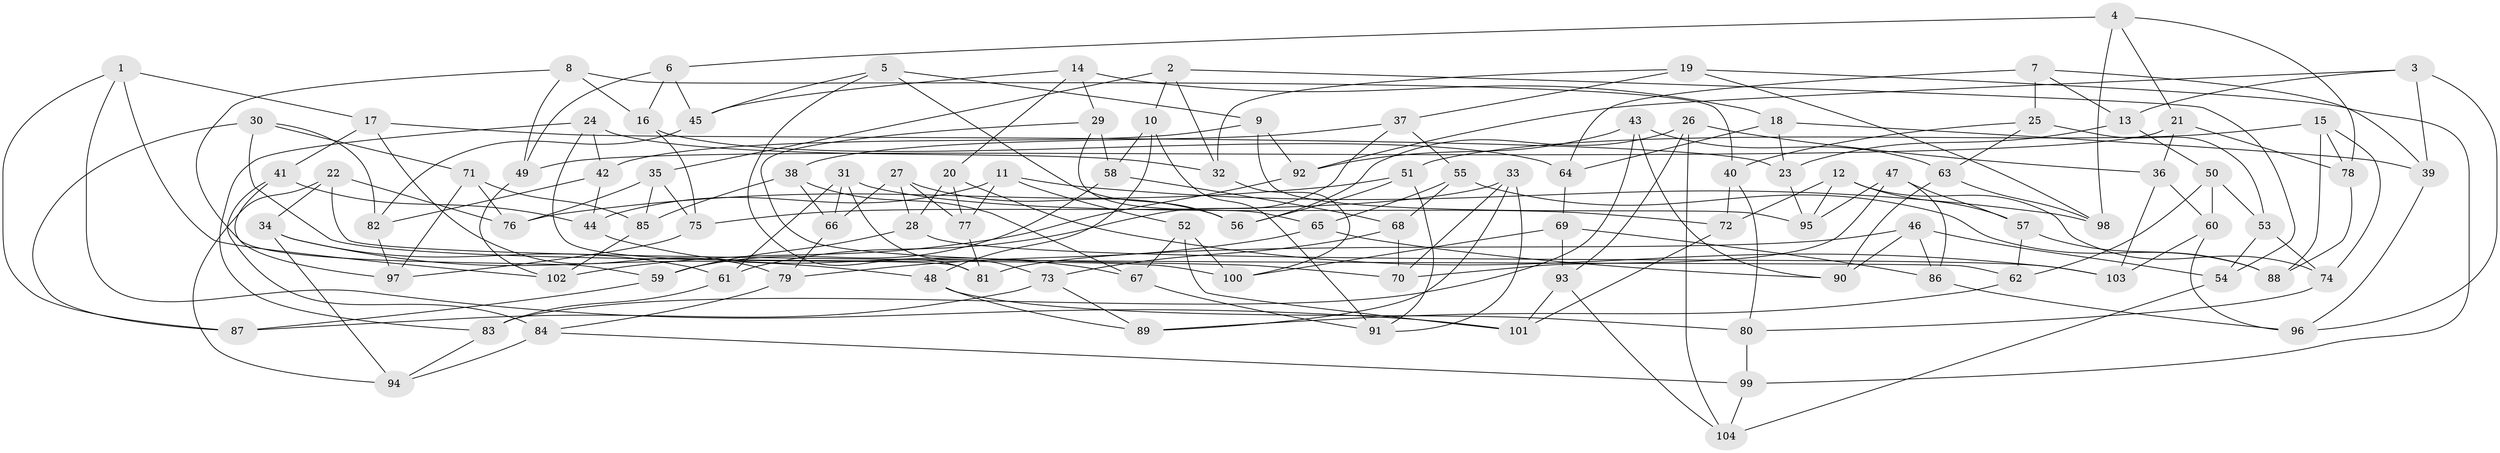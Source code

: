 // Generated by graph-tools (version 1.1) at 2025/03/03/09/25 03:03:00]
// undirected, 104 vertices, 208 edges
graph export_dot {
graph [start="1"]
  node [color=gray90,style=filled];
  1;
  2;
  3;
  4;
  5;
  6;
  7;
  8;
  9;
  10;
  11;
  12;
  13;
  14;
  15;
  16;
  17;
  18;
  19;
  20;
  21;
  22;
  23;
  24;
  25;
  26;
  27;
  28;
  29;
  30;
  31;
  32;
  33;
  34;
  35;
  36;
  37;
  38;
  39;
  40;
  41;
  42;
  43;
  44;
  45;
  46;
  47;
  48;
  49;
  50;
  51;
  52;
  53;
  54;
  55;
  56;
  57;
  58;
  59;
  60;
  61;
  62;
  63;
  64;
  65;
  66;
  67;
  68;
  69;
  70;
  71;
  72;
  73;
  74;
  75;
  76;
  77;
  78;
  79;
  80;
  81;
  82;
  83;
  84;
  85;
  86;
  87;
  88;
  89;
  90;
  91;
  92;
  93;
  94;
  95;
  96;
  97;
  98;
  99;
  100;
  101;
  102;
  103;
  104;
  1 -- 87;
  1 -- 101;
  1 -- 17;
  1 -- 102;
  2 -- 35;
  2 -- 10;
  2 -- 54;
  2 -- 32;
  3 -- 13;
  3 -- 39;
  3 -- 92;
  3 -- 96;
  4 -- 6;
  4 -- 98;
  4 -- 78;
  4 -- 21;
  5 -- 56;
  5 -- 9;
  5 -- 45;
  5 -- 81;
  6 -- 16;
  6 -- 49;
  6 -- 45;
  7 -- 39;
  7 -- 13;
  7 -- 25;
  7 -- 64;
  8 -- 40;
  8 -- 16;
  8 -- 59;
  8 -- 49;
  9 -- 92;
  9 -- 42;
  9 -- 95;
  10 -- 91;
  10 -- 58;
  10 -- 48;
  11 -- 52;
  11 -- 77;
  11 -- 98;
  11 -- 44;
  12 -- 95;
  12 -- 74;
  12 -- 57;
  12 -- 72;
  13 -- 50;
  13 -- 23;
  14 -- 20;
  14 -- 18;
  14 -- 45;
  14 -- 29;
  15 -- 78;
  15 -- 74;
  15 -- 88;
  15 -- 51;
  16 -- 75;
  16 -- 64;
  17 -- 41;
  17 -- 23;
  17 -- 79;
  18 -- 64;
  18 -- 23;
  18 -- 39;
  19 -- 32;
  19 -- 98;
  19 -- 37;
  19 -- 99;
  20 -- 77;
  20 -- 28;
  20 -- 103;
  21 -- 36;
  21 -- 78;
  21 -- 49;
  22 -- 94;
  22 -- 62;
  22 -- 34;
  22 -- 76;
  23 -- 95;
  24 -- 83;
  24 -- 32;
  24 -- 81;
  24 -- 42;
  25 -- 63;
  25 -- 53;
  25 -- 40;
  26 -- 104;
  26 -- 36;
  26 -- 93;
  26 -- 56;
  27 -- 66;
  27 -- 77;
  27 -- 56;
  27 -- 28;
  28 -- 103;
  28 -- 59;
  29 -- 65;
  29 -- 58;
  29 -- 70;
  30 -- 100;
  30 -- 71;
  30 -- 82;
  30 -- 87;
  31 -- 73;
  31 -- 72;
  31 -- 66;
  31 -- 61;
  32 -- 100;
  33 -- 75;
  33 -- 89;
  33 -- 70;
  33 -- 91;
  34 -- 48;
  34 -- 61;
  34 -- 94;
  35 -- 75;
  35 -- 76;
  35 -- 85;
  36 -- 103;
  36 -- 60;
  37 -- 55;
  37 -- 61;
  37 -- 38;
  38 -- 66;
  38 -- 67;
  38 -- 85;
  39 -- 96;
  40 -- 72;
  40 -- 80;
  41 -- 97;
  41 -- 44;
  41 -- 84;
  42 -- 44;
  42 -- 82;
  43 -- 63;
  43 -- 83;
  43 -- 92;
  43 -- 90;
  44 -- 67;
  45 -- 82;
  46 -- 90;
  46 -- 81;
  46 -- 86;
  46 -- 54;
  47 -- 95;
  47 -- 86;
  47 -- 70;
  47 -- 57;
  48 -- 89;
  48 -- 80;
  49 -- 102;
  50 -- 62;
  50 -- 53;
  50 -- 60;
  51 -- 56;
  51 -- 91;
  51 -- 76;
  52 -- 101;
  52 -- 67;
  52 -- 100;
  53 -- 74;
  53 -- 54;
  54 -- 104;
  55 -- 68;
  55 -- 65;
  55 -- 88;
  57 -- 88;
  57 -- 62;
  58 -- 68;
  58 -- 59;
  59 -- 87;
  60 -- 103;
  60 -- 96;
  61 -- 83;
  62 -- 89;
  63 -- 90;
  63 -- 98;
  64 -- 69;
  65 -- 90;
  65 -- 79;
  66 -- 79;
  67 -- 91;
  68 -- 73;
  68 -- 70;
  69 -- 93;
  69 -- 100;
  69 -- 86;
  71 -- 76;
  71 -- 97;
  71 -- 85;
  72 -- 101;
  73 -- 87;
  73 -- 89;
  74 -- 80;
  75 -- 97;
  77 -- 81;
  78 -- 88;
  79 -- 84;
  80 -- 99;
  82 -- 97;
  83 -- 94;
  84 -- 99;
  84 -- 94;
  85 -- 102;
  86 -- 96;
  92 -- 102;
  93 -- 104;
  93 -- 101;
  99 -- 104;
}
